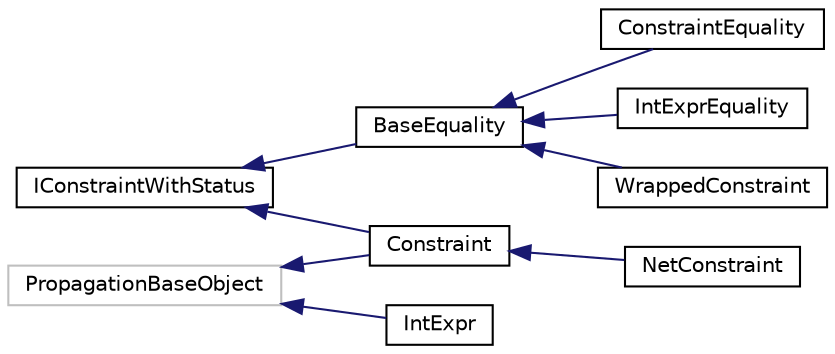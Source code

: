 digraph "Graphical Class Hierarchy"
{
 // LATEX_PDF_SIZE
  edge [fontname="Helvetica",fontsize="10",labelfontname="Helvetica",labelfontsize="10"];
  node [fontname="Helvetica",fontsize="10",shape=record];
  rankdir="LR";
  Node95 [label="IConstraintWithStatus",height=0.2,width=0.4,color="black", fillcolor="white", style="filled",URL="$interfaceGoogle_1_1OrTools_1_1ConstraintSolver_1_1IConstraintWithStatus.html",tooltip=" "];
  Node95 -> Node96 [dir="back",color="midnightblue",fontsize="10",style="solid",fontname="Helvetica"];
  Node96 [label="BaseEquality",height=0.2,width=0.4,color="black", fillcolor="white", style="filled",URL="$classGoogle_1_1OrTools_1_1ConstraintSolver_1_1BaseEquality.html",tooltip=" "];
  Node96 -> Node97 [dir="back",color="midnightblue",fontsize="10",style="solid",fontname="Helvetica"];
  Node97 [label="ConstraintEquality",height=0.2,width=0.4,color="black", fillcolor="white", style="filled",URL="$classGoogle_1_1OrTools_1_1ConstraintSolver_1_1ConstraintEquality.html",tooltip=" "];
  Node96 -> Node98 [dir="back",color="midnightblue",fontsize="10",style="solid",fontname="Helvetica"];
  Node98 [label="IntExprEquality",height=0.2,width=0.4,color="black", fillcolor="white", style="filled",URL="$classGoogle_1_1OrTools_1_1ConstraintSolver_1_1IntExprEquality.html",tooltip=" "];
  Node96 -> Node99 [dir="back",color="midnightblue",fontsize="10",style="solid",fontname="Helvetica"];
  Node99 [label="WrappedConstraint",height=0.2,width=0.4,color="black", fillcolor="white", style="filled",URL="$classGoogle_1_1OrTools_1_1ConstraintSolver_1_1WrappedConstraint.html",tooltip=" "];
  Node95 -> Node0 [dir="back",color="midnightblue",fontsize="10",style="solid",fontname="Helvetica"];
  Node0 [label="Constraint",height=0.2,width=0.4,color="black", fillcolor="white", style="filled",URL="$classGoogle_1_1OrTools_1_1ConstraintSolver_1_1Constraint.html",tooltip=" "];
  Node0 -> Node1 [dir="back",color="midnightblue",fontsize="10",style="solid",fontname="Helvetica"];
  Node1 [label="NetConstraint",height=0.2,width=0.4,color="black", fillcolor="white", style="filled",URL="$classGoogle_1_1OrTools_1_1ConstraintSolver_1_1NetConstraint.html",tooltip=" "];
  Node40 [label="PropagationBaseObject",height=0.2,width=0.4,color="grey75", fillcolor="white", style="filled",tooltip=" "];
  Node40 -> Node0 [dir="back",color="midnightblue",fontsize="10",style="solid",fontname="Helvetica"];
  Node40 -> Node43 [dir="back",color="midnightblue",fontsize="10",style="solid",fontname="Helvetica"];
  Node43 [label="IntExpr",height=0.2,width=0.4,color="black", fillcolor="white", style="filled",URL="$classGoogle_1_1OrTools_1_1ConstraintSolver_1_1IntExpr.html",tooltip=" "];
}

